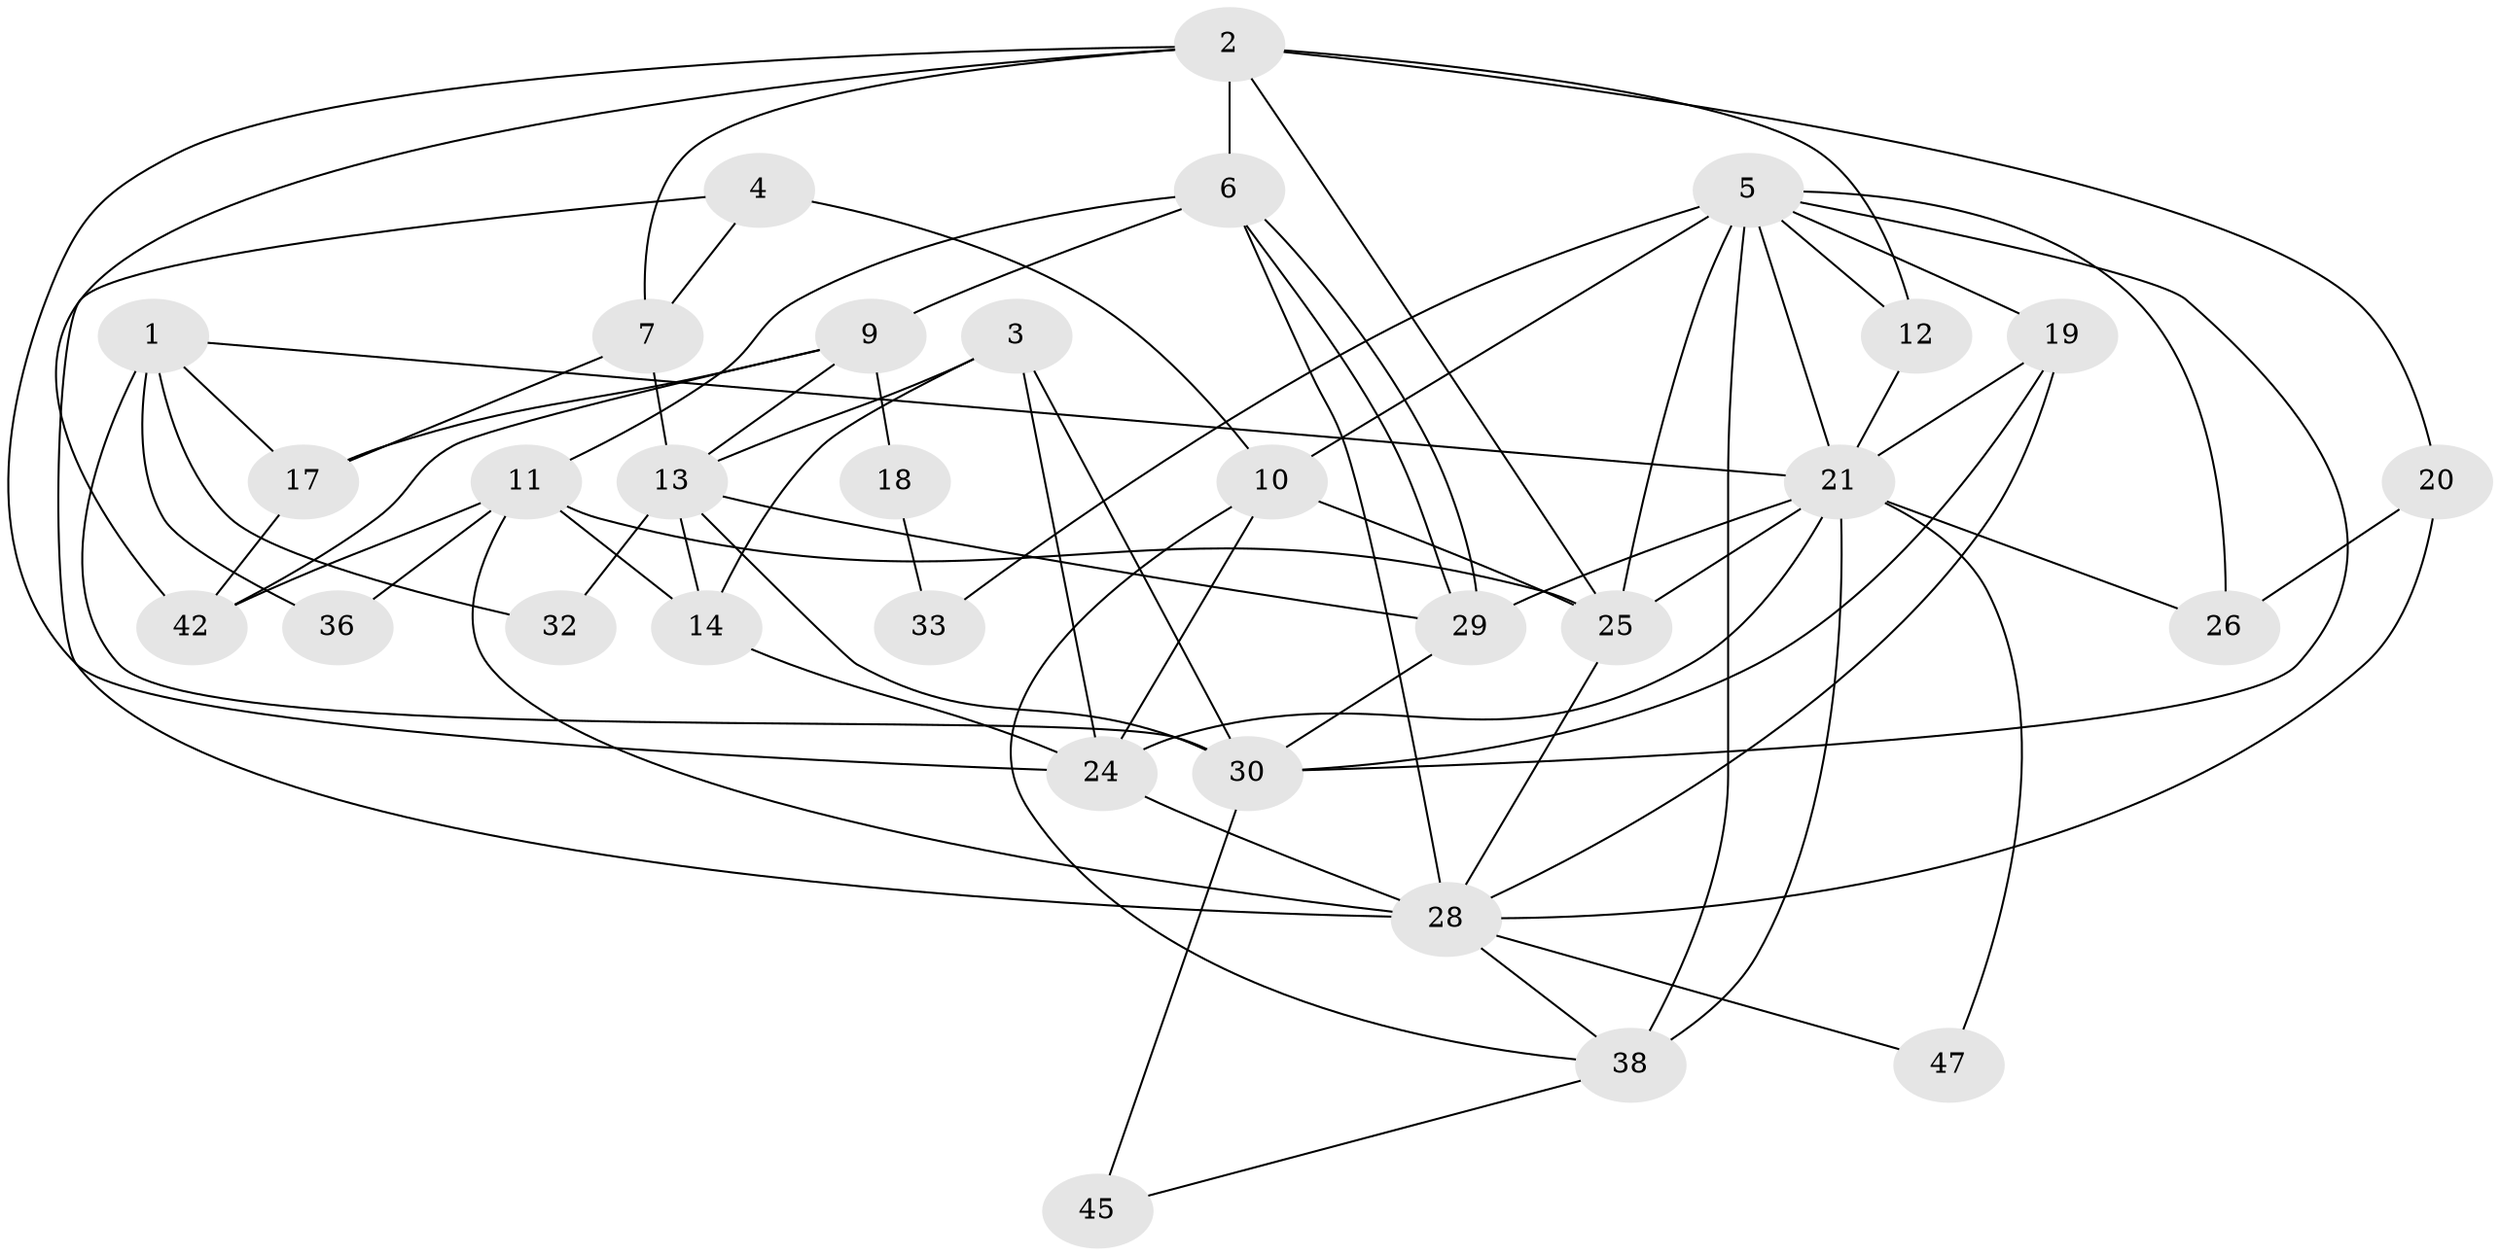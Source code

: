 // original degree distribution, {3: 0.2222222222222222, 4: 0.2962962962962963, 5: 0.18518518518518517, 8: 0.037037037037037035, 2: 0.16666666666666666, 7: 0.037037037037037035, 6: 0.05555555555555555}
// Generated by graph-tools (version 1.1) at 2025/41/03/06/25 10:41:57]
// undirected, 31 vertices, 73 edges
graph export_dot {
graph [start="1"]
  node [color=gray90,style=filled];
  1 [super="+16"];
  2 [super="+54"];
  3 [super="+15"];
  4;
  5 [super="+23"];
  6 [super="+8"];
  7 [super="+52"];
  9 [super="+41"];
  10 [super="+39"];
  11 [super="+40"];
  12 [super="+51"];
  13 [super="+34"];
  14 [super="+22"];
  17 [super="+44"];
  18 [super="+48"];
  19 [super="+50"];
  20 [super="+46"];
  21 [super="+31"];
  24 [super="+43"];
  25 [super="+27"];
  26;
  28 [super="+37"];
  29 [super="+49"];
  30 [super="+35"];
  32;
  33;
  36;
  38 [super="+53"];
  42;
  45;
  47;
  1 -- 17;
  1 -- 21;
  1 -- 32;
  1 -- 36;
  1 -- 30 [weight=2];
  2 -- 6;
  2 -- 20;
  2 -- 24;
  2 -- 7;
  2 -- 42;
  2 -- 12;
  2 -- 25;
  3 -- 24;
  3 -- 14;
  3 -- 13;
  3 -- 30;
  4 -- 7;
  4 -- 28;
  4 -- 10;
  5 -- 38 [weight=2];
  5 -- 25;
  5 -- 19;
  5 -- 26;
  5 -- 33;
  5 -- 21;
  5 -- 10;
  5 -- 12;
  5 -- 30;
  6 -- 29;
  6 -- 29;
  6 -- 9;
  6 -- 11;
  6 -- 28;
  7 -- 13 [weight=2];
  7 -- 17 [weight=2];
  9 -- 13;
  9 -- 18 [weight=3];
  9 -- 42;
  9 -- 17;
  10 -- 25;
  10 -- 24 [weight=2];
  10 -- 38;
  11 -- 28 [weight=2];
  11 -- 36;
  11 -- 42;
  11 -- 14;
  11 -- 25;
  12 -- 21;
  13 -- 29;
  13 -- 30;
  13 -- 32;
  13 -- 14;
  14 -- 24;
  17 -- 42 [weight=2];
  18 -- 33 [weight=2];
  19 -- 21;
  19 -- 28;
  19 -- 30;
  20 -- 26;
  20 -- 28;
  21 -- 29 [weight=2];
  21 -- 24;
  21 -- 38;
  21 -- 26;
  21 -- 47;
  21 -- 25;
  24 -- 28;
  25 -- 28;
  28 -- 38;
  28 -- 47;
  29 -- 30;
  30 -- 45;
  38 -- 45;
}
